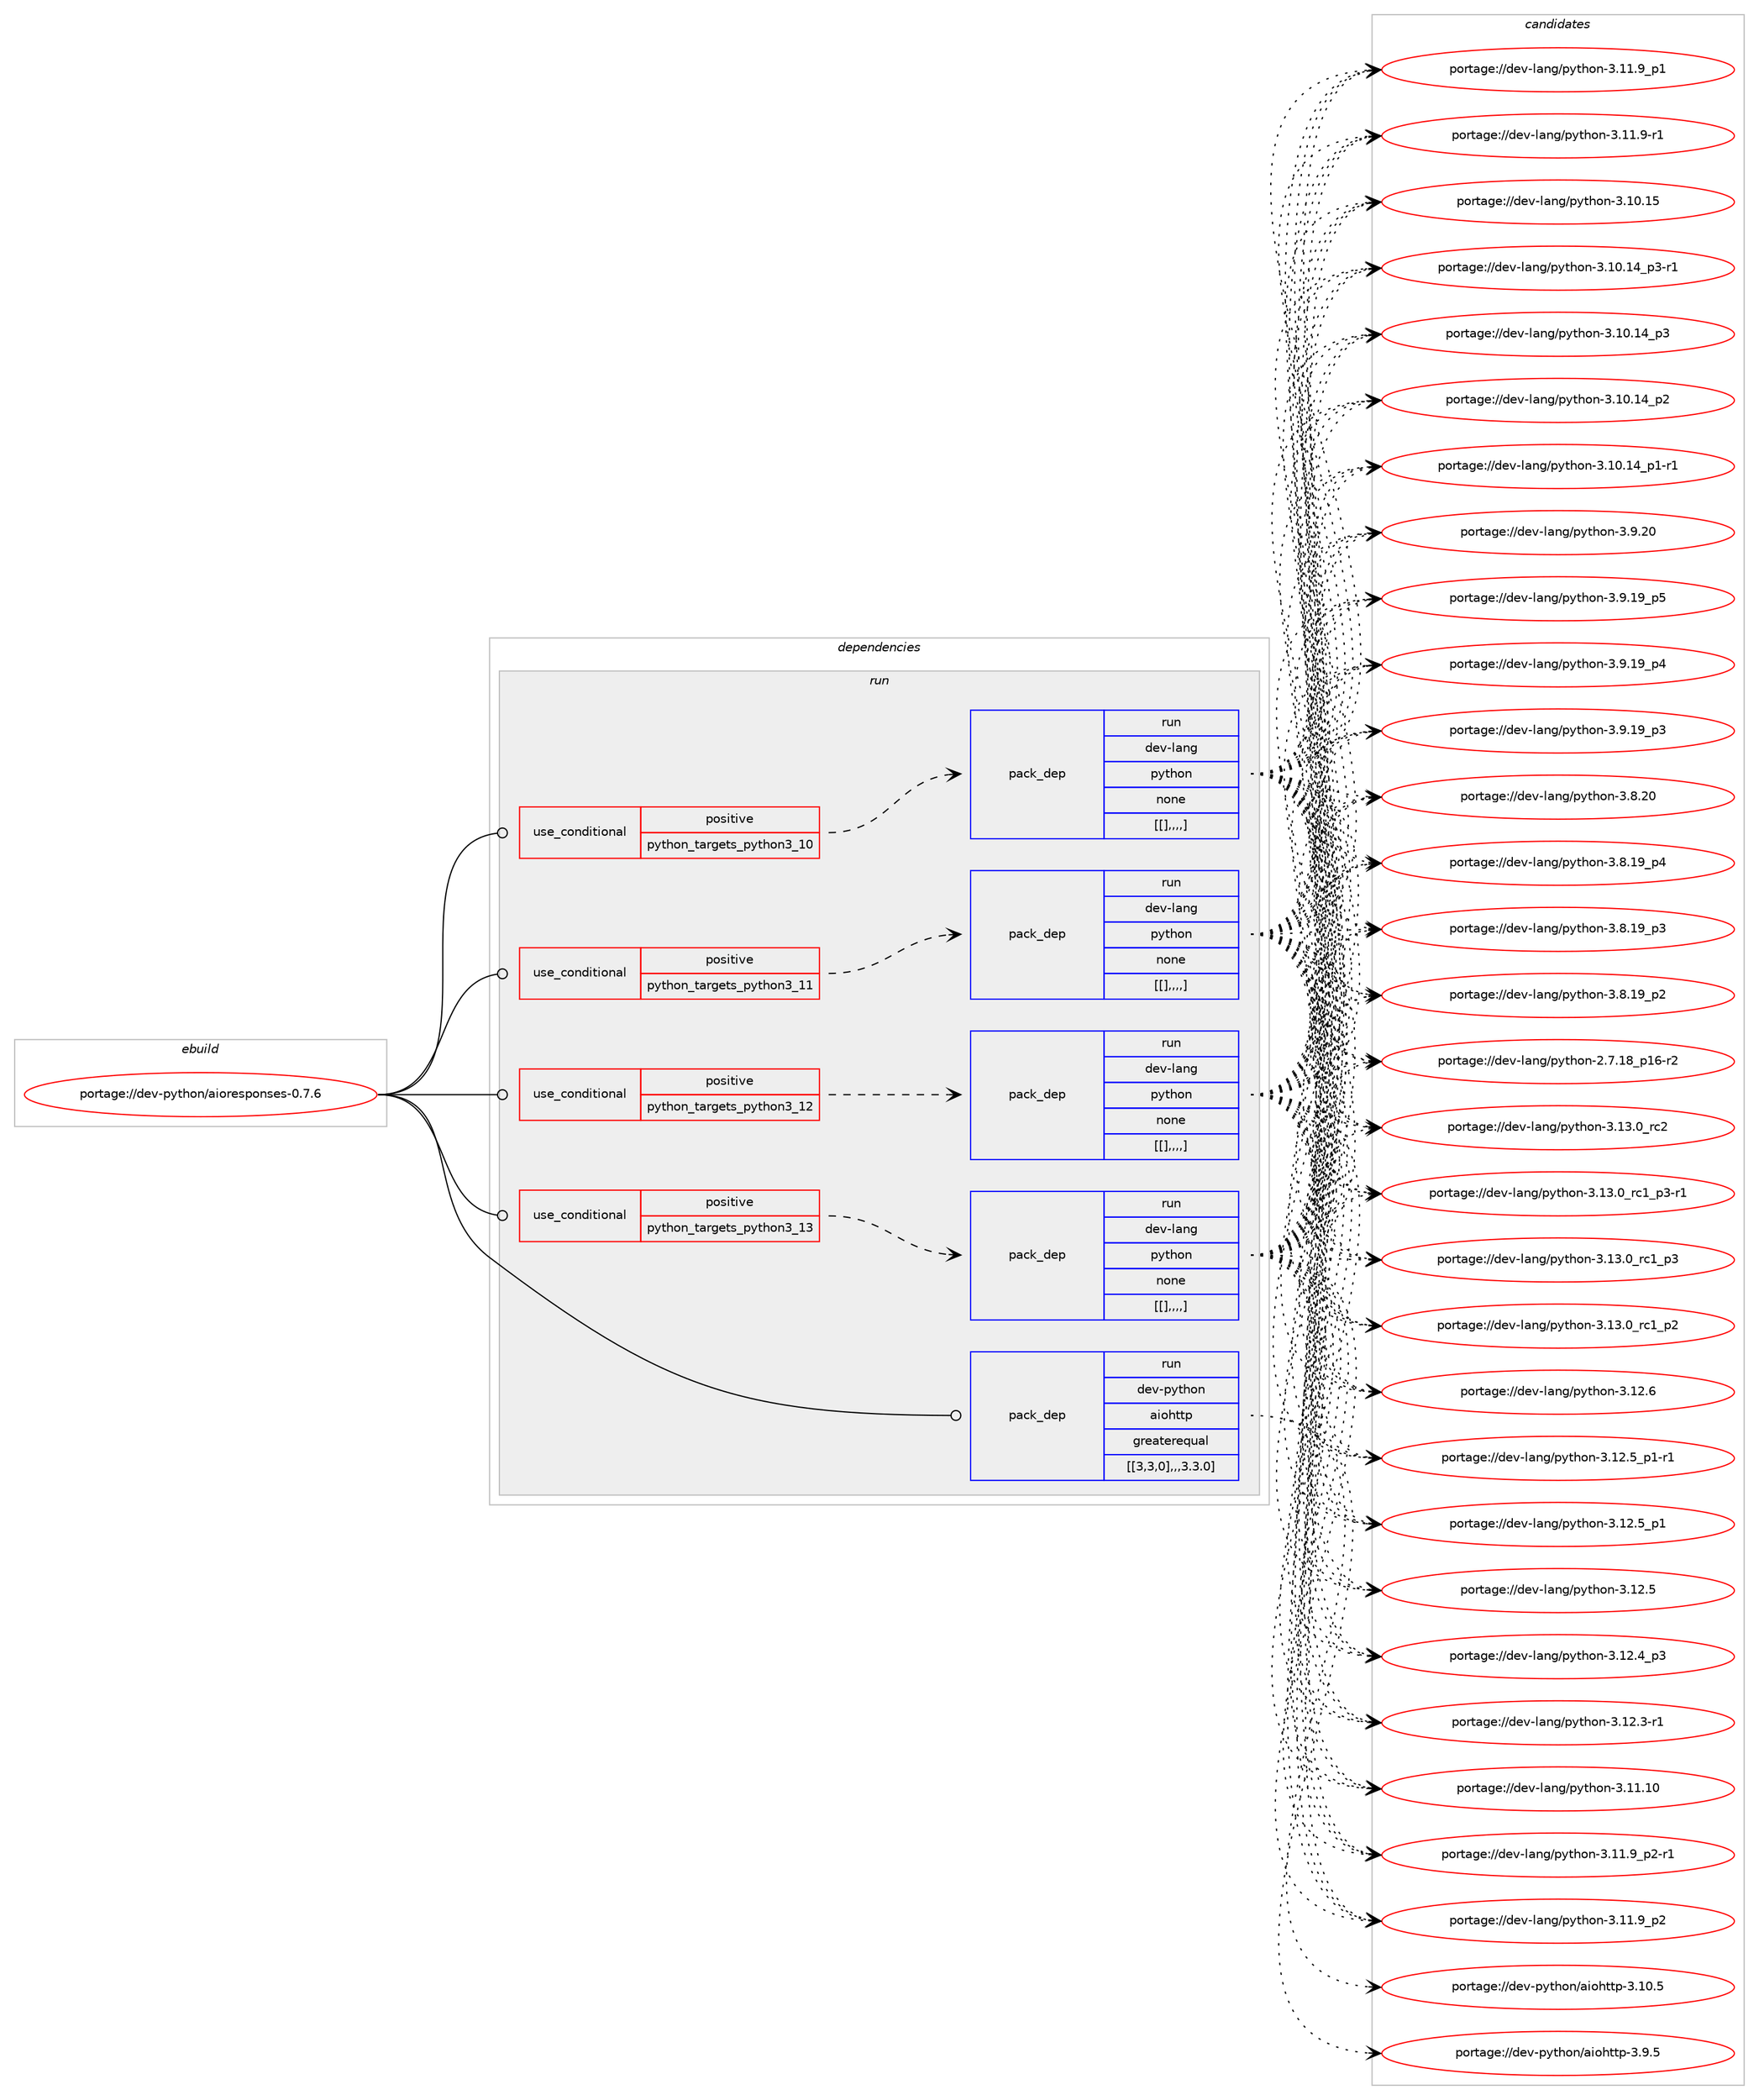 digraph prolog {

# *************
# Graph options
# *************

newrank=true;
concentrate=true;
compound=true;
graph [rankdir=LR,fontname=Helvetica,fontsize=10,ranksep=1.5];#, ranksep=2.5, nodesep=0.2];
edge  [arrowhead=vee];
node  [fontname=Helvetica,fontsize=10];

# **********
# The ebuild
# **********

subgraph cluster_leftcol {
color=gray;
label=<<i>ebuild</i>>;
id [label="portage://dev-python/aioresponses-0.7.6", color=red, width=4, href="../dev-python/aioresponses-0.7.6.svg"];
}

# ****************
# The dependencies
# ****************

subgraph cluster_midcol {
color=gray;
label=<<i>dependencies</i>>;
subgraph cluster_compile {
fillcolor="#eeeeee";
style=filled;
label=<<i>compile</i>>;
}
subgraph cluster_compileandrun {
fillcolor="#eeeeee";
style=filled;
label=<<i>compile and run</i>>;
}
subgraph cluster_run {
fillcolor="#eeeeee";
style=filled;
label=<<i>run</i>>;
subgraph cond31313 {
dependency142434 [label=<<TABLE BORDER="0" CELLBORDER="1" CELLSPACING="0" CELLPADDING="4"><TR><TD ROWSPAN="3" CELLPADDING="10">use_conditional</TD></TR><TR><TD>positive</TD></TR><TR><TD>python_targets_python3_10</TD></TR></TABLE>>, shape=none, color=red];
subgraph pack109908 {
dependency142435 [label=<<TABLE BORDER="0" CELLBORDER="1" CELLSPACING="0" CELLPADDING="4" WIDTH="220"><TR><TD ROWSPAN="6" CELLPADDING="30">pack_dep</TD></TR><TR><TD WIDTH="110">run</TD></TR><TR><TD>dev-lang</TD></TR><TR><TD>python</TD></TR><TR><TD>none</TD></TR><TR><TD>[[],,,,]</TD></TR></TABLE>>, shape=none, color=blue];
}
dependency142434:e -> dependency142435:w [weight=20,style="dashed",arrowhead="vee"];
}
id:e -> dependency142434:w [weight=20,style="solid",arrowhead="odot"];
subgraph cond31314 {
dependency142436 [label=<<TABLE BORDER="0" CELLBORDER="1" CELLSPACING="0" CELLPADDING="4"><TR><TD ROWSPAN="3" CELLPADDING="10">use_conditional</TD></TR><TR><TD>positive</TD></TR><TR><TD>python_targets_python3_11</TD></TR></TABLE>>, shape=none, color=red];
subgraph pack109909 {
dependency142437 [label=<<TABLE BORDER="0" CELLBORDER="1" CELLSPACING="0" CELLPADDING="4" WIDTH="220"><TR><TD ROWSPAN="6" CELLPADDING="30">pack_dep</TD></TR><TR><TD WIDTH="110">run</TD></TR><TR><TD>dev-lang</TD></TR><TR><TD>python</TD></TR><TR><TD>none</TD></TR><TR><TD>[[],,,,]</TD></TR></TABLE>>, shape=none, color=blue];
}
dependency142436:e -> dependency142437:w [weight=20,style="dashed",arrowhead="vee"];
}
id:e -> dependency142436:w [weight=20,style="solid",arrowhead="odot"];
subgraph cond31315 {
dependency142438 [label=<<TABLE BORDER="0" CELLBORDER="1" CELLSPACING="0" CELLPADDING="4"><TR><TD ROWSPAN="3" CELLPADDING="10">use_conditional</TD></TR><TR><TD>positive</TD></TR><TR><TD>python_targets_python3_12</TD></TR></TABLE>>, shape=none, color=red];
subgraph pack109910 {
dependency142439 [label=<<TABLE BORDER="0" CELLBORDER="1" CELLSPACING="0" CELLPADDING="4" WIDTH="220"><TR><TD ROWSPAN="6" CELLPADDING="30">pack_dep</TD></TR><TR><TD WIDTH="110">run</TD></TR><TR><TD>dev-lang</TD></TR><TR><TD>python</TD></TR><TR><TD>none</TD></TR><TR><TD>[[],,,,]</TD></TR></TABLE>>, shape=none, color=blue];
}
dependency142438:e -> dependency142439:w [weight=20,style="dashed",arrowhead="vee"];
}
id:e -> dependency142438:w [weight=20,style="solid",arrowhead="odot"];
subgraph cond31316 {
dependency142440 [label=<<TABLE BORDER="0" CELLBORDER="1" CELLSPACING="0" CELLPADDING="4"><TR><TD ROWSPAN="3" CELLPADDING="10">use_conditional</TD></TR><TR><TD>positive</TD></TR><TR><TD>python_targets_python3_13</TD></TR></TABLE>>, shape=none, color=red];
subgraph pack109911 {
dependency142441 [label=<<TABLE BORDER="0" CELLBORDER="1" CELLSPACING="0" CELLPADDING="4" WIDTH="220"><TR><TD ROWSPAN="6" CELLPADDING="30">pack_dep</TD></TR><TR><TD WIDTH="110">run</TD></TR><TR><TD>dev-lang</TD></TR><TR><TD>python</TD></TR><TR><TD>none</TD></TR><TR><TD>[[],,,,]</TD></TR></TABLE>>, shape=none, color=blue];
}
dependency142440:e -> dependency142441:w [weight=20,style="dashed",arrowhead="vee"];
}
id:e -> dependency142440:w [weight=20,style="solid",arrowhead="odot"];
subgraph pack109912 {
dependency142442 [label=<<TABLE BORDER="0" CELLBORDER="1" CELLSPACING="0" CELLPADDING="4" WIDTH="220"><TR><TD ROWSPAN="6" CELLPADDING="30">pack_dep</TD></TR><TR><TD WIDTH="110">run</TD></TR><TR><TD>dev-python</TD></TR><TR><TD>aiohttp</TD></TR><TR><TD>greaterequal</TD></TR><TR><TD>[[3,3,0],,,3.3.0]</TD></TR></TABLE>>, shape=none, color=blue];
}
id:e -> dependency142442:w [weight=20,style="solid",arrowhead="odot"];
}
}

# **************
# The candidates
# **************

subgraph cluster_choices {
rank=same;
color=gray;
label=<<i>candidates</i>>;

subgraph choice109908 {
color=black;
nodesep=1;
choice10010111845108971101034711212111610411111045514649514648951149950 [label="portage://dev-lang/python-3.13.0_rc2", color=red, width=4,href="../dev-lang/python-3.13.0_rc2.svg"];
choice1001011184510897110103471121211161041111104551464951464895114994995112514511449 [label="portage://dev-lang/python-3.13.0_rc1_p3-r1", color=red, width=4,href="../dev-lang/python-3.13.0_rc1_p3-r1.svg"];
choice100101118451089711010347112121116104111110455146495146489511499499511251 [label="portage://dev-lang/python-3.13.0_rc1_p3", color=red, width=4,href="../dev-lang/python-3.13.0_rc1_p3.svg"];
choice100101118451089711010347112121116104111110455146495146489511499499511250 [label="portage://dev-lang/python-3.13.0_rc1_p2", color=red, width=4,href="../dev-lang/python-3.13.0_rc1_p2.svg"];
choice10010111845108971101034711212111610411111045514649504654 [label="portage://dev-lang/python-3.12.6", color=red, width=4,href="../dev-lang/python-3.12.6.svg"];
choice1001011184510897110103471121211161041111104551464950465395112494511449 [label="portage://dev-lang/python-3.12.5_p1-r1", color=red, width=4,href="../dev-lang/python-3.12.5_p1-r1.svg"];
choice100101118451089711010347112121116104111110455146495046539511249 [label="portage://dev-lang/python-3.12.5_p1", color=red, width=4,href="../dev-lang/python-3.12.5_p1.svg"];
choice10010111845108971101034711212111610411111045514649504653 [label="portage://dev-lang/python-3.12.5", color=red, width=4,href="../dev-lang/python-3.12.5.svg"];
choice100101118451089711010347112121116104111110455146495046529511251 [label="portage://dev-lang/python-3.12.4_p3", color=red, width=4,href="../dev-lang/python-3.12.4_p3.svg"];
choice100101118451089711010347112121116104111110455146495046514511449 [label="portage://dev-lang/python-3.12.3-r1", color=red, width=4,href="../dev-lang/python-3.12.3-r1.svg"];
choice1001011184510897110103471121211161041111104551464949464948 [label="portage://dev-lang/python-3.11.10", color=red, width=4,href="../dev-lang/python-3.11.10.svg"];
choice1001011184510897110103471121211161041111104551464949465795112504511449 [label="portage://dev-lang/python-3.11.9_p2-r1", color=red, width=4,href="../dev-lang/python-3.11.9_p2-r1.svg"];
choice100101118451089711010347112121116104111110455146494946579511250 [label="portage://dev-lang/python-3.11.9_p2", color=red, width=4,href="../dev-lang/python-3.11.9_p2.svg"];
choice100101118451089711010347112121116104111110455146494946579511249 [label="portage://dev-lang/python-3.11.9_p1", color=red, width=4,href="../dev-lang/python-3.11.9_p1.svg"];
choice100101118451089711010347112121116104111110455146494946574511449 [label="portage://dev-lang/python-3.11.9-r1", color=red, width=4,href="../dev-lang/python-3.11.9-r1.svg"];
choice1001011184510897110103471121211161041111104551464948464953 [label="portage://dev-lang/python-3.10.15", color=red, width=4,href="../dev-lang/python-3.10.15.svg"];
choice100101118451089711010347112121116104111110455146494846495295112514511449 [label="portage://dev-lang/python-3.10.14_p3-r1", color=red, width=4,href="../dev-lang/python-3.10.14_p3-r1.svg"];
choice10010111845108971101034711212111610411111045514649484649529511251 [label="portage://dev-lang/python-3.10.14_p3", color=red, width=4,href="../dev-lang/python-3.10.14_p3.svg"];
choice10010111845108971101034711212111610411111045514649484649529511250 [label="portage://dev-lang/python-3.10.14_p2", color=red, width=4,href="../dev-lang/python-3.10.14_p2.svg"];
choice100101118451089711010347112121116104111110455146494846495295112494511449 [label="portage://dev-lang/python-3.10.14_p1-r1", color=red, width=4,href="../dev-lang/python-3.10.14_p1-r1.svg"];
choice10010111845108971101034711212111610411111045514657465048 [label="portage://dev-lang/python-3.9.20", color=red, width=4,href="../dev-lang/python-3.9.20.svg"];
choice100101118451089711010347112121116104111110455146574649579511253 [label="portage://dev-lang/python-3.9.19_p5", color=red, width=4,href="../dev-lang/python-3.9.19_p5.svg"];
choice100101118451089711010347112121116104111110455146574649579511252 [label="portage://dev-lang/python-3.9.19_p4", color=red, width=4,href="../dev-lang/python-3.9.19_p4.svg"];
choice100101118451089711010347112121116104111110455146574649579511251 [label="portage://dev-lang/python-3.9.19_p3", color=red, width=4,href="../dev-lang/python-3.9.19_p3.svg"];
choice10010111845108971101034711212111610411111045514656465048 [label="portage://dev-lang/python-3.8.20", color=red, width=4,href="../dev-lang/python-3.8.20.svg"];
choice100101118451089711010347112121116104111110455146564649579511252 [label="portage://dev-lang/python-3.8.19_p4", color=red, width=4,href="../dev-lang/python-3.8.19_p4.svg"];
choice100101118451089711010347112121116104111110455146564649579511251 [label="portage://dev-lang/python-3.8.19_p3", color=red, width=4,href="../dev-lang/python-3.8.19_p3.svg"];
choice100101118451089711010347112121116104111110455146564649579511250 [label="portage://dev-lang/python-3.8.19_p2", color=red, width=4,href="../dev-lang/python-3.8.19_p2.svg"];
choice100101118451089711010347112121116104111110455046554649569511249544511450 [label="portage://dev-lang/python-2.7.18_p16-r2", color=red, width=4,href="../dev-lang/python-2.7.18_p16-r2.svg"];
dependency142435:e -> choice10010111845108971101034711212111610411111045514649514648951149950:w [style=dotted,weight="100"];
dependency142435:e -> choice1001011184510897110103471121211161041111104551464951464895114994995112514511449:w [style=dotted,weight="100"];
dependency142435:e -> choice100101118451089711010347112121116104111110455146495146489511499499511251:w [style=dotted,weight="100"];
dependency142435:e -> choice100101118451089711010347112121116104111110455146495146489511499499511250:w [style=dotted,weight="100"];
dependency142435:e -> choice10010111845108971101034711212111610411111045514649504654:w [style=dotted,weight="100"];
dependency142435:e -> choice1001011184510897110103471121211161041111104551464950465395112494511449:w [style=dotted,weight="100"];
dependency142435:e -> choice100101118451089711010347112121116104111110455146495046539511249:w [style=dotted,weight="100"];
dependency142435:e -> choice10010111845108971101034711212111610411111045514649504653:w [style=dotted,weight="100"];
dependency142435:e -> choice100101118451089711010347112121116104111110455146495046529511251:w [style=dotted,weight="100"];
dependency142435:e -> choice100101118451089711010347112121116104111110455146495046514511449:w [style=dotted,weight="100"];
dependency142435:e -> choice1001011184510897110103471121211161041111104551464949464948:w [style=dotted,weight="100"];
dependency142435:e -> choice1001011184510897110103471121211161041111104551464949465795112504511449:w [style=dotted,weight="100"];
dependency142435:e -> choice100101118451089711010347112121116104111110455146494946579511250:w [style=dotted,weight="100"];
dependency142435:e -> choice100101118451089711010347112121116104111110455146494946579511249:w [style=dotted,weight="100"];
dependency142435:e -> choice100101118451089711010347112121116104111110455146494946574511449:w [style=dotted,weight="100"];
dependency142435:e -> choice1001011184510897110103471121211161041111104551464948464953:w [style=dotted,weight="100"];
dependency142435:e -> choice100101118451089711010347112121116104111110455146494846495295112514511449:w [style=dotted,weight="100"];
dependency142435:e -> choice10010111845108971101034711212111610411111045514649484649529511251:w [style=dotted,weight="100"];
dependency142435:e -> choice10010111845108971101034711212111610411111045514649484649529511250:w [style=dotted,weight="100"];
dependency142435:e -> choice100101118451089711010347112121116104111110455146494846495295112494511449:w [style=dotted,weight="100"];
dependency142435:e -> choice10010111845108971101034711212111610411111045514657465048:w [style=dotted,weight="100"];
dependency142435:e -> choice100101118451089711010347112121116104111110455146574649579511253:w [style=dotted,weight="100"];
dependency142435:e -> choice100101118451089711010347112121116104111110455146574649579511252:w [style=dotted,weight="100"];
dependency142435:e -> choice100101118451089711010347112121116104111110455146574649579511251:w [style=dotted,weight="100"];
dependency142435:e -> choice10010111845108971101034711212111610411111045514656465048:w [style=dotted,weight="100"];
dependency142435:e -> choice100101118451089711010347112121116104111110455146564649579511252:w [style=dotted,weight="100"];
dependency142435:e -> choice100101118451089711010347112121116104111110455146564649579511251:w [style=dotted,weight="100"];
dependency142435:e -> choice100101118451089711010347112121116104111110455146564649579511250:w [style=dotted,weight="100"];
dependency142435:e -> choice100101118451089711010347112121116104111110455046554649569511249544511450:w [style=dotted,weight="100"];
}
subgraph choice109909 {
color=black;
nodesep=1;
choice10010111845108971101034711212111610411111045514649514648951149950 [label="portage://dev-lang/python-3.13.0_rc2", color=red, width=4,href="../dev-lang/python-3.13.0_rc2.svg"];
choice1001011184510897110103471121211161041111104551464951464895114994995112514511449 [label="portage://dev-lang/python-3.13.0_rc1_p3-r1", color=red, width=4,href="../dev-lang/python-3.13.0_rc1_p3-r1.svg"];
choice100101118451089711010347112121116104111110455146495146489511499499511251 [label="portage://dev-lang/python-3.13.0_rc1_p3", color=red, width=4,href="../dev-lang/python-3.13.0_rc1_p3.svg"];
choice100101118451089711010347112121116104111110455146495146489511499499511250 [label="portage://dev-lang/python-3.13.0_rc1_p2", color=red, width=4,href="../dev-lang/python-3.13.0_rc1_p2.svg"];
choice10010111845108971101034711212111610411111045514649504654 [label="portage://dev-lang/python-3.12.6", color=red, width=4,href="../dev-lang/python-3.12.6.svg"];
choice1001011184510897110103471121211161041111104551464950465395112494511449 [label="portage://dev-lang/python-3.12.5_p1-r1", color=red, width=4,href="../dev-lang/python-3.12.5_p1-r1.svg"];
choice100101118451089711010347112121116104111110455146495046539511249 [label="portage://dev-lang/python-3.12.5_p1", color=red, width=4,href="../dev-lang/python-3.12.5_p1.svg"];
choice10010111845108971101034711212111610411111045514649504653 [label="portage://dev-lang/python-3.12.5", color=red, width=4,href="../dev-lang/python-3.12.5.svg"];
choice100101118451089711010347112121116104111110455146495046529511251 [label="portage://dev-lang/python-3.12.4_p3", color=red, width=4,href="../dev-lang/python-3.12.4_p3.svg"];
choice100101118451089711010347112121116104111110455146495046514511449 [label="portage://dev-lang/python-3.12.3-r1", color=red, width=4,href="../dev-lang/python-3.12.3-r1.svg"];
choice1001011184510897110103471121211161041111104551464949464948 [label="portage://dev-lang/python-3.11.10", color=red, width=4,href="../dev-lang/python-3.11.10.svg"];
choice1001011184510897110103471121211161041111104551464949465795112504511449 [label="portage://dev-lang/python-3.11.9_p2-r1", color=red, width=4,href="../dev-lang/python-3.11.9_p2-r1.svg"];
choice100101118451089711010347112121116104111110455146494946579511250 [label="portage://dev-lang/python-3.11.9_p2", color=red, width=4,href="../dev-lang/python-3.11.9_p2.svg"];
choice100101118451089711010347112121116104111110455146494946579511249 [label="portage://dev-lang/python-3.11.9_p1", color=red, width=4,href="../dev-lang/python-3.11.9_p1.svg"];
choice100101118451089711010347112121116104111110455146494946574511449 [label="portage://dev-lang/python-3.11.9-r1", color=red, width=4,href="../dev-lang/python-3.11.9-r1.svg"];
choice1001011184510897110103471121211161041111104551464948464953 [label="portage://dev-lang/python-3.10.15", color=red, width=4,href="../dev-lang/python-3.10.15.svg"];
choice100101118451089711010347112121116104111110455146494846495295112514511449 [label="portage://dev-lang/python-3.10.14_p3-r1", color=red, width=4,href="../dev-lang/python-3.10.14_p3-r1.svg"];
choice10010111845108971101034711212111610411111045514649484649529511251 [label="portage://dev-lang/python-3.10.14_p3", color=red, width=4,href="../dev-lang/python-3.10.14_p3.svg"];
choice10010111845108971101034711212111610411111045514649484649529511250 [label="portage://dev-lang/python-3.10.14_p2", color=red, width=4,href="../dev-lang/python-3.10.14_p2.svg"];
choice100101118451089711010347112121116104111110455146494846495295112494511449 [label="portage://dev-lang/python-3.10.14_p1-r1", color=red, width=4,href="../dev-lang/python-3.10.14_p1-r1.svg"];
choice10010111845108971101034711212111610411111045514657465048 [label="portage://dev-lang/python-3.9.20", color=red, width=4,href="../dev-lang/python-3.9.20.svg"];
choice100101118451089711010347112121116104111110455146574649579511253 [label="portage://dev-lang/python-3.9.19_p5", color=red, width=4,href="../dev-lang/python-3.9.19_p5.svg"];
choice100101118451089711010347112121116104111110455146574649579511252 [label="portage://dev-lang/python-3.9.19_p4", color=red, width=4,href="../dev-lang/python-3.9.19_p4.svg"];
choice100101118451089711010347112121116104111110455146574649579511251 [label="portage://dev-lang/python-3.9.19_p3", color=red, width=4,href="../dev-lang/python-3.9.19_p3.svg"];
choice10010111845108971101034711212111610411111045514656465048 [label="portage://dev-lang/python-3.8.20", color=red, width=4,href="../dev-lang/python-3.8.20.svg"];
choice100101118451089711010347112121116104111110455146564649579511252 [label="portage://dev-lang/python-3.8.19_p4", color=red, width=4,href="../dev-lang/python-3.8.19_p4.svg"];
choice100101118451089711010347112121116104111110455146564649579511251 [label="portage://dev-lang/python-3.8.19_p3", color=red, width=4,href="../dev-lang/python-3.8.19_p3.svg"];
choice100101118451089711010347112121116104111110455146564649579511250 [label="portage://dev-lang/python-3.8.19_p2", color=red, width=4,href="../dev-lang/python-3.8.19_p2.svg"];
choice100101118451089711010347112121116104111110455046554649569511249544511450 [label="portage://dev-lang/python-2.7.18_p16-r2", color=red, width=4,href="../dev-lang/python-2.7.18_p16-r2.svg"];
dependency142437:e -> choice10010111845108971101034711212111610411111045514649514648951149950:w [style=dotted,weight="100"];
dependency142437:e -> choice1001011184510897110103471121211161041111104551464951464895114994995112514511449:w [style=dotted,weight="100"];
dependency142437:e -> choice100101118451089711010347112121116104111110455146495146489511499499511251:w [style=dotted,weight="100"];
dependency142437:e -> choice100101118451089711010347112121116104111110455146495146489511499499511250:w [style=dotted,weight="100"];
dependency142437:e -> choice10010111845108971101034711212111610411111045514649504654:w [style=dotted,weight="100"];
dependency142437:e -> choice1001011184510897110103471121211161041111104551464950465395112494511449:w [style=dotted,weight="100"];
dependency142437:e -> choice100101118451089711010347112121116104111110455146495046539511249:w [style=dotted,weight="100"];
dependency142437:e -> choice10010111845108971101034711212111610411111045514649504653:w [style=dotted,weight="100"];
dependency142437:e -> choice100101118451089711010347112121116104111110455146495046529511251:w [style=dotted,weight="100"];
dependency142437:e -> choice100101118451089711010347112121116104111110455146495046514511449:w [style=dotted,weight="100"];
dependency142437:e -> choice1001011184510897110103471121211161041111104551464949464948:w [style=dotted,weight="100"];
dependency142437:e -> choice1001011184510897110103471121211161041111104551464949465795112504511449:w [style=dotted,weight="100"];
dependency142437:e -> choice100101118451089711010347112121116104111110455146494946579511250:w [style=dotted,weight="100"];
dependency142437:e -> choice100101118451089711010347112121116104111110455146494946579511249:w [style=dotted,weight="100"];
dependency142437:e -> choice100101118451089711010347112121116104111110455146494946574511449:w [style=dotted,weight="100"];
dependency142437:e -> choice1001011184510897110103471121211161041111104551464948464953:w [style=dotted,weight="100"];
dependency142437:e -> choice100101118451089711010347112121116104111110455146494846495295112514511449:w [style=dotted,weight="100"];
dependency142437:e -> choice10010111845108971101034711212111610411111045514649484649529511251:w [style=dotted,weight="100"];
dependency142437:e -> choice10010111845108971101034711212111610411111045514649484649529511250:w [style=dotted,weight="100"];
dependency142437:e -> choice100101118451089711010347112121116104111110455146494846495295112494511449:w [style=dotted,weight="100"];
dependency142437:e -> choice10010111845108971101034711212111610411111045514657465048:w [style=dotted,weight="100"];
dependency142437:e -> choice100101118451089711010347112121116104111110455146574649579511253:w [style=dotted,weight="100"];
dependency142437:e -> choice100101118451089711010347112121116104111110455146574649579511252:w [style=dotted,weight="100"];
dependency142437:e -> choice100101118451089711010347112121116104111110455146574649579511251:w [style=dotted,weight="100"];
dependency142437:e -> choice10010111845108971101034711212111610411111045514656465048:w [style=dotted,weight="100"];
dependency142437:e -> choice100101118451089711010347112121116104111110455146564649579511252:w [style=dotted,weight="100"];
dependency142437:e -> choice100101118451089711010347112121116104111110455146564649579511251:w [style=dotted,weight="100"];
dependency142437:e -> choice100101118451089711010347112121116104111110455146564649579511250:w [style=dotted,weight="100"];
dependency142437:e -> choice100101118451089711010347112121116104111110455046554649569511249544511450:w [style=dotted,weight="100"];
}
subgraph choice109910 {
color=black;
nodesep=1;
choice10010111845108971101034711212111610411111045514649514648951149950 [label="portage://dev-lang/python-3.13.0_rc2", color=red, width=4,href="../dev-lang/python-3.13.0_rc2.svg"];
choice1001011184510897110103471121211161041111104551464951464895114994995112514511449 [label="portage://dev-lang/python-3.13.0_rc1_p3-r1", color=red, width=4,href="../dev-lang/python-3.13.0_rc1_p3-r1.svg"];
choice100101118451089711010347112121116104111110455146495146489511499499511251 [label="portage://dev-lang/python-3.13.0_rc1_p3", color=red, width=4,href="../dev-lang/python-3.13.0_rc1_p3.svg"];
choice100101118451089711010347112121116104111110455146495146489511499499511250 [label="portage://dev-lang/python-3.13.0_rc1_p2", color=red, width=4,href="../dev-lang/python-3.13.0_rc1_p2.svg"];
choice10010111845108971101034711212111610411111045514649504654 [label="portage://dev-lang/python-3.12.6", color=red, width=4,href="../dev-lang/python-3.12.6.svg"];
choice1001011184510897110103471121211161041111104551464950465395112494511449 [label="portage://dev-lang/python-3.12.5_p1-r1", color=red, width=4,href="../dev-lang/python-3.12.5_p1-r1.svg"];
choice100101118451089711010347112121116104111110455146495046539511249 [label="portage://dev-lang/python-3.12.5_p1", color=red, width=4,href="../dev-lang/python-3.12.5_p1.svg"];
choice10010111845108971101034711212111610411111045514649504653 [label="portage://dev-lang/python-3.12.5", color=red, width=4,href="../dev-lang/python-3.12.5.svg"];
choice100101118451089711010347112121116104111110455146495046529511251 [label="portage://dev-lang/python-3.12.4_p3", color=red, width=4,href="../dev-lang/python-3.12.4_p3.svg"];
choice100101118451089711010347112121116104111110455146495046514511449 [label="portage://dev-lang/python-3.12.3-r1", color=red, width=4,href="../dev-lang/python-3.12.3-r1.svg"];
choice1001011184510897110103471121211161041111104551464949464948 [label="portage://dev-lang/python-3.11.10", color=red, width=4,href="../dev-lang/python-3.11.10.svg"];
choice1001011184510897110103471121211161041111104551464949465795112504511449 [label="portage://dev-lang/python-3.11.9_p2-r1", color=red, width=4,href="../dev-lang/python-3.11.9_p2-r1.svg"];
choice100101118451089711010347112121116104111110455146494946579511250 [label="portage://dev-lang/python-3.11.9_p2", color=red, width=4,href="../dev-lang/python-3.11.9_p2.svg"];
choice100101118451089711010347112121116104111110455146494946579511249 [label="portage://dev-lang/python-3.11.9_p1", color=red, width=4,href="../dev-lang/python-3.11.9_p1.svg"];
choice100101118451089711010347112121116104111110455146494946574511449 [label="portage://dev-lang/python-3.11.9-r1", color=red, width=4,href="../dev-lang/python-3.11.9-r1.svg"];
choice1001011184510897110103471121211161041111104551464948464953 [label="portage://dev-lang/python-3.10.15", color=red, width=4,href="../dev-lang/python-3.10.15.svg"];
choice100101118451089711010347112121116104111110455146494846495295112514511449 [label="portage://dev-lang/python-3.10.14_p3-r1", color=red, width=4,href="../dev-lang/python-3.10.14_p3-r1.svg"];
choice10010111845108971101034711212111610411111045514649484649529511251 [label="portage://dev-lang/python-3.10.14_p3", color=red, width=4,href="../dev-lang/python-3.10.14_p3.svg"];
choice10010111845108971101034711212111610411111045514649484649529511250 [label="portage://dev-lang/python-3.10.14_p2", color=red, width=4,href="../dev-lang/python-3.10.14_p2.svg"];
choice100101118451089711010347112121116104111110455146494846495295112494511449 [label="portage://dev-lang/python-3.10.14_p1-r1", color=red, width=4,href="../dev-lang/python-3.10.14_p1-r1.svg"];
choice10010111845108971101034711212111610411111045514657465048 [label="portage://dev-lang/python-3.9.20", color=red, width=4,href="../dev-lang/python-3.9.20.svg"];
choice100101118451089711010347112121116104111110455146574649579511253 [label="portage://dev-lang/python-3.9.19_p5", color=red, width=4,href="../dev-lang/python-3.9.19_p5.svg"];
choice100101118451089711010347112121116104111110455146574649579511252 [label="portage://dev-lang/python-3.9.19_p4", color=red, width=4,href="../dev-lang/python-3.9.19_p4.svg"];
choice100101118451089711010347112121116104111110455146574649579511251 [label="portage://dev-lang/python-3.9.19_p3", color=red, width=4,href="../dev-lang/python-3.9.19_p3.svg"];
choice10010111845108971101034711212111610411111045514656465048 [label="portage://dev-lang/python-3.8.20", color=red, width=4,href="../dev-lang/python-3.8.20.svg"];
choice100101118451089711010347112121116104111110455146564649579511252 [label="portage://dev-lang/python-3.8.19_p4", color=red, width=4,href="../dev-lang/python-3.8.19_p4.svg"];
choice100101118451089711010347112121116104111110455146564649579511251 [label="portage://dev-lang/python-3.8.19_p3", color=red, width=4,href="../dev-lang/python-3.8.19_p3.svg"];
choice100101118451089711010347112121116104111110455146564649579511250 [label="portage://dev-lang/python-3.8.19_p2", color=red, width=4,href="../dev-lang/python-3.8.19_p2.svg"];
choice100101118451089711010347112121116104111110455046554649569511249544511450 [label="portage://dev-lang/python-2.7.18_p16-r2", color=red, width=4,href="../dev-lang/python-2.7.18_p16-r2.svg"];
dependency142439:e -> choice10010111845108971101034711212111610411111045514649514648951149950:w [style=dotted,weight="100"];
dependency142439:e -> choice1001011184510897110103471121211161041111104551464951464895114994995112514511449:w [style=dotted,weight="100"];
dependency142439:e -> choice100101118451089711010347112121116104111110455146495146489511499499511251:w [style=dotted,weight="100"];
dependency142439:e -> choice100101118451089711010347112121116104111110455146495146489511499499511250:w [style=dotted,weight="100"];
dependency142439:e -> choice10010111845108971101034711212111610411111045514649504654:w [style=dotted,weight="100"];
dependency142439:e -> choice1001011184510897110103471121211161041111104551464950465395112494511449:w [style=dotted,weight="100"];
dependency142439:e -> choice100101118451089711010347112121116104111110455146495046539511249:w [style=dotted,weight="100"];
dependency142439:e -> choice10010111845108971101034711212111610411111045514649504653:w [style=dotted,weight="100"];
dependency142439:e -> choice100101118451089711010347112121116104111110455146495046529511251:w [style=dotted,weight="100"];
dependency142439:e -> choice100101118451089711010347112121116104111110455146495046514511449:w [style=dotted,weight="100"];
dependency142439:e -> choice1001011184510897110103471121211161041111104551464949464948:w [style=dotted,weight="100"];
dependency142439:e -> choice1001011184510897110103471121211161041111104551464949465795112504511449:w [style=dotted,weight="100"];
dependency142439:e -> choice100101118451089711010347112121116104111110455146494946579511250:w [style=dotted,weight="100"];
dependency142439:e -> choice100101118451089711010347112121116104111110455146494946579511249:w [style=dotted,weight="100"];
dependency142439:e -> choice100101118451089711010347112121116104111110455146494946574511449:w [style=dotted,weight="100"];
dependency142439:e -> choice1001011184510897110103471121211161041111104551464948464953:w [style=dotted,weight="100"];
dependency142439:e -> choice100101118451089711010347112121116104111110455146494846495295112514511449:w [style=dotted,weight="100"];
dependency142439:e -> choice10010111845108971101034711212111610411111045514649484649529511251:w [style=dotted,weight="100"];
dependency142439:e -> choice10010111845108971101034711212111610411111045514649484649529511250:w [style=dotted,weight="100"];
dependency142439:e -> choice100101118451089711010347112121116104111110455146494846495295112494511449:w [style=dotted,weight="100"];
dependency142439:e -> choice10010111845108971101034711212111610411111045514657465048:w [style=dotted,weight="100"];
dependency142439:e -> choice100101118451089711010347112121116104111110455146574649579511253:w [style=dotted,weight="100"];
dependency142439:e -> choice100101118451089711010347112121116104111110455146574649579511252:w [style=dotted,weight="100"];
dependency142439:e -> choice100101118451089711010347112121116104111110455146574649579511251:w [style=dotted,weight="100"];
dependency142439:e -> choice10010111845108971101034711212111610411111045514656465048:w [style=dotted,weight="100"];
dependency142439:e -> choice100101118451089711010347112121116104111110455146564649579511252:w [style=dotted,weight="100"];
dependency142439:e -> choice100101118451089711010347112121116104111110455146564649579511251:w [style=dotted,weight="100"];
dependency142439:e -> choice100101118451089711010347112121116104111110455146564649579511250:w [style=dotted,weight="100"];
dependency142439:e -> choice100101118451089711010347112121116104111110455046554649569511249544511450:w [style=dotted,weight="100"];
}
subgraph choice109911 {
color=black;
nodesep=1;
choice10010111845108971101034711212111610411111045514649514648951149950 [label="portage://dev-lang/python-3.13.0_rc2", color=red, width=4,href="../dev-lang/python-3.13.0_rc2.svg"];
choice1001011184510897110103471121211161041111104551464951464895114994995112514511449 [label="portage://dev-lang/python-3.13.0_rc1_p3-r1", color=red, width=4,href="../dev-lang/python-3.13.0_rc1_p3-r1.svg"];
choice100101118451089711010347112121116104111110455146495146489511499499511251 [label="portage://dev-lang/python-3.13.0_rc1_p3", color=red, width=4,href="../dev-lang/python-3.13.0_rc1_p3.svg"];
choice100101118451089711010347112121116104111110455146495146489511499499511250 [label="portage://dev-lang/python-3.13.0_rc1_p2", color=red, width=4,href="../dev-lang/python-3.13.0_rc1_p2.svg"];
choice10010111845108971101034711212111610411111045514649504654 [label="portage://dev-lang/python-3.12.6", color=red, width=4,href="../dev-lang/python-3.12.6.svg"];
choice1001011184510897110103471121211161041111104551464950465395112494511449 [label="portage://dev-lang/python-3.12.5_p1-r1", color=red, width=4,href="../dev-lang/python-3.12.5_p1-r1.svg"];
choice100101118451089711010347112121116104111110455146495046539511249 [label="portage://dev-lang/python-3.12.5_p1", color=red, width=4,href="../dev-lang/python-3.12.5_p1.svg"];
choice10010111845108971101034711212111610411111045514649504653 [label="portage://dev-lang/python-3.12.5", color=red, width=4,href="../dev-lang/python-3.12.5.svg"];
choice100101118451089711010347112121116104111110455146495046529511251 [label="portage://dev-lang/python-3.12.4_p3", color=red, width=4,href="../dev-lang/python-3.12.4_p3.svg"];
choice100101118451089711010347112121116104111110455146495046514511449 [label="portage://dev-lang/python-3.12.3-r1", color=red, width=4,href="../dev-lang/python-3.12.3-r1.svg"];
choice1001011184510897110103471121211161041111104551464949464948 [label="portage://dev-lang/python-3.11.10", color=red, width=4,href="../dev-lang/python-3.11.10.svg"];
choice1001011184510897110103471121211161041111104551464949465795112504511449 [label="portage://dev-lang/python-3.11.9_p2-r1", color=red, width=4,href="../dev-lang/python-3.11.9_p2-r1.svg"];
choice100101118451089711010347112121116104111110455146494946579511250 [label="portage://dev-lang/python-3.11.9_p2", color=red, width=4,href="../dev-lang/python-3.11.9_p2.svg"];
choice100101118451089711010347112121116104111110455146494946579511249 [label="portage://dev-lang/python-3.11.9_p1", color=red, width=4,href="../dev-lang/python-3.11.9_p1.svg"];
choice100101118451089711010347112121116104111110455146494946574511449 [label="portage://dev-lang/python-3.11.9-r1", color=red, width=4,href="../dev-lang/python-3.11.9-r1.svg"];
choice1001011184510897110103471121211161041111104551464948464953 [label="portage://dev-lang/python-3.10.15", color=red, width=4,href="../dev-lang/python-3.10.15.svg"];
choice100101118451089711010347112121116104111110455146494846495295112514511449 [label="portage://dev-lang/python-3.10.14_p3-r1", color=red, width=4,href="../dev-lang/python-3.10.14_p3-r1.svg"];
choice10010111845108971101034711212111610411111045514649484649529511251 [label="portage://dev-lang/python-3.10.14_p3", color=red, width=4,href="../dev-lang/python-3.10.14_p3.svg"];
choice10010111845108971101034711212111610411111045514649484649529511250 [label="portage://dev-lang/python-3.10.14_p2", color=red, width=4,href="../dev-lang/python-3.10.14_p2.svg"];
choice100101118451089711010347112121116104111110455146494846495295112494511449 [label="portage://dev-lang/python-3.10.14_p1-r1", color=red, width=4,href="../dev-lang/python-3.10.14_p1-r1.svg"];
choice10010111845108971101034711212111610411111045514657465048 [label="portage://dev-lang/python-3.9.20", color=red, width=4,href="../dev-lang/python-3.9.20.svg"];
choice100101118451089711010347112121116104111110455146574649579511253 [label="portage://dev-lang/python-3.9.19_p5", color=red, width=4,href="../dev-lang/python-3.9.19_p5.svg"];
choice100101118451089711010347112121116104111110455146574649579511252 [label="portage://dev-lang/python-3.9.19_p4", color=red, width=4,href="../dev-lang/python-3.9.19_p4.svg"];
choice100101118451089711010347112121116104111110455146574649579511251 [label="portage://dev-lang/python-3.9.19_p3", color=red, width=4,href="../dev-lang/python-3.9.19_p3.svg"];
choice10010111845108971101034711212111610411111045514656465048 [label="portage://dev-lang/python-3.8.20", color=red, width=4,href="../dev-lang/python-3.8.20.svg"];
choice100101118451089711010347112121116104111110455146564649579511252 [label="portage://dev-lang/python-3.8.19_p4", color=red, width=4,href="../dev-lang/python-3.8.19_p4.svg"];
choice100101118451089711010347112121116104111110455146564649579511251 [label="portage://dev-lang/python-3.8.19_p3", color=red, width=4,href="../dev-lang/python-3.8.19_p3.svg"];
choice100101118451089711010347112121116104111110455146564649579511250 [label="portage://dev-lang/python-3.8.19_p2", color=red, width=4,href="../dev-lang/python-3.8.19_p2.svg"];
choice100101118451089711010347112121116104111110455046554649569511249544511450 [label="portage://dev-lang/python-2.7.18_p16-r2", color=red, width=4,href="../dev-lang/python-2.7.18_p16-r2.svg"];
dependency142441:e -> choice10010111845108971101034711212111610411111045514649514648951149950:w [style=dotted,weight="100"];
dependency142441:e -> choice1001011184510897110103471121211161041111104551464951464895114994995112514511449:w [style=dotted,weight="100"];
dependency142441:e -> choice100101118451089711010347112121116104111110455146495146489511499499511251:w [style=dotted,weight="100"];
dependency142441:e -> choice100101118451089711010347112121116104111110455146495146489511499499511250:w [style=dotted,weight="100"];
dependency142441:e -> choice10010111845108971101034711212111610411111045514649504654:w [style=dotted,weight="100"];
dependency142441:e -> choice1001011184510897110103471121211161041111104551464950465395112494511449:w [style=dotted,weight="100"];
dependency142441:e -> choice100101118451089711010347112121116104111110455146495046539511249:w [style=dotted,weight="100"];
dependency142441:e -> choice10010111845108971101034711212111610411111045514649504653:w [style=dotted,weight="100"];
dependency142441:e -> choice100101118451089711010347112121116104111110455146495046529511251:w [style=dotted,weight="100"];
dependency142441:e -> choice100101118451089711010347112121116104111110455146495046514511449:w [style=dotted,weight="100"];
dependency142441:e -> choice1001011184510897110103471121211161041111104551464949464948:w [style=dotted,weight="100"];
dependency142441:e -> choice1001011184510897110103471121211161041111104551464949465795112504511449:w [style=dotted,weight="100"];
dependency142441:e -> choice100101118451089711010347112121116104111110455146494946579511250:w [style=dotted,weight="100"];
dependency142441:e -> choice100101118451089711010347112121116104111110455146494946579511249:w [style=dotted,weight="100"];
dependency142441:e -> choice100101118451089711010347112121116104111110455146494946574511449:w [style=dotted,weight="100"];
dependency142441:e -> choice1001011184510897110103471121211161041111104551464948464953:w [style=dotted,weight="100"];
dependency142441:e -> choice100101118451089711010347112121116104111110455146494846495295112514511449:w [style=dotted,weight="100"];
dependency142441:e -> choice10010111845108971101034711212111610411111045514649484649529511251:w [style=dotted,weight="100"];
dependency142441:e -> choice10010111845108971101034711212111610411111045514649484649529511250:w [style=dotted,weight="100"];
dependency142441:e -> choice100101118451089711010347112121116104111110455146494846495295112494511449:w [style=dotted,weight="100"];
dependency142441:e -> choice10010111845108971101034711212111610411111045514657465048:w [style=dotted,weight="100"];
dependency142441:e -> choice100101118451089711010347112121116104111110455146574649579511253:w [style=dotted,weight="100"];
dependency142441:e -> choice100101118451089711010347112121116104111110455146574649579511252:w [style=dotted,weight="100"];
dependency142441:e -> choice100101118451089711010347112121116104111110455146574649579511251:w [style=dotted,weight="100"];
dependency142441:e -> choice10010111845108971101034711212111610411111045514656465048:w [style=dotted,weight="100"];
dependency142441:e -> choice100101118451089711010347112121116104111110455146564649579511252:w [style=dotted,weight="100"];
dependency142441:e -> choice100101118451089711010347112121116104111110455146564649579511251:w [style=dotted,weight="100"];
dependency142441:e -> choice100101118451089711010347112121116104111110455146564649579511250:w [style=dotted,weight="100"];
dependency142441:e -> choice100101118451089711010347112121116104111110455046554649569511249544511450:w [style=dotted,weight="100"];
}
subgraph choice109912 {
color=black;
nodesep=1;
choice10010111845112121116104111110479710511110411611611245514649484653 [label="portage://dev-python/aiohttp-3.10.5", color=red, width=4,href="../dev-python/aiohttp-3.10.5.svg"];
choice100101118451121211161041111104797105111104116116112455146574653 [label="portage://dev-python/aiohttp-3.9.5", color=red, width=4,href="../dev-python/aiohttp-3.9.5.svg"];
dependency142442:e -> choice10010111845112121116104111110479710511110411611611245514649484653:w [style=dotted,weight="100"];
dependency142442:e -> choice100101118451121211161041111104797105111104116116112455146574653:w [style=dotted,weight="100"];
}
}

}
